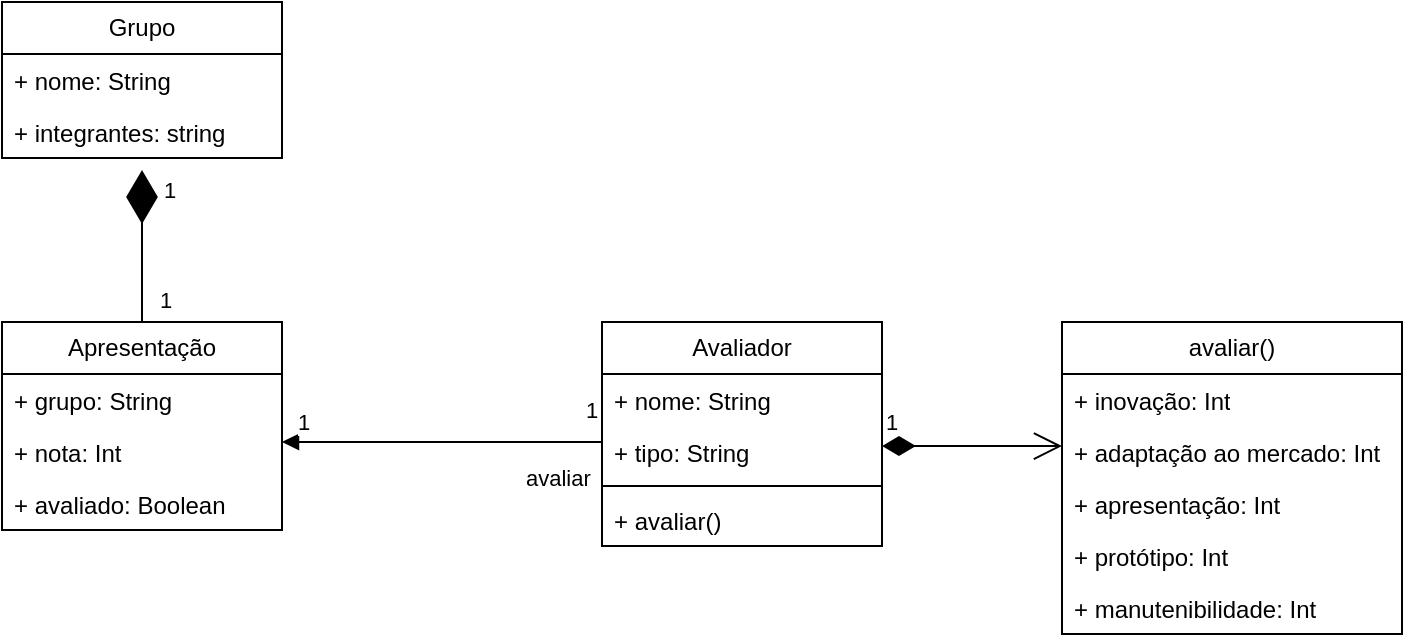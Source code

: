<mxfile version="22.0.6" type="device">
  <diagram id="C5RBs43oDa-KdzZeNtuy" name="Page-1">
    <mxGraphModel dx="1050" dy="534" grid="1" gridSize="10" guides="1" tooltips="1" connect="1" arrows="1" fold="1" page="1" pageScale="1" pageWidth="827" pageHeight="1169" math="0" shadow="0">
      <root>
        <mxCell id="WIyWlLk6GJQsqaUBKTNV-0" />
        <mxCell id="WIyWlLk6GJQsqaUBKTNV-1" parent="WIyWlLk6GJQsqaUBKTNV-0" />
        <mxCell id="KAsOcNkNeiP0gobMNajb-16" value="Grupo" style="swimlane;fontStyle=0;childLayout=stackLayout;horizontal=1;startSize=26;fillColor=none;horizontalStack=0;resizeParent=1;resizeParentMax=0;resizeLast=0;collapsible=1;marginBottom=0;whiteSpace=wrap;html=1;" parent="WIyWlLk6GJQsqaUBKTNV-1" vertex="1">
          <mxGeometry x="100" y="90" width="140" height="78" as="geometry" />
        </mxCell>
        <mxCell id="KAsOcNkNeiP0gobMNajb-17" value="+ nome: String" style="text;strokeColor=none;fillColor=none;align=left;verticalAlign=top;spacingLeft=4;spacingRight=4;overflow=hidden;rotatable=0;points=[[0,0.5],[1,0.5]];portConstraint=eastwest;whiteSpace=wrap;html=1;" parent="KAsOcNkNeiP0gobMNajb-16" vertex="1">
          <mxGeometry y="26" width="140" height="26" as="geometry" />
        </mxCell>
        <mxCell id="KAsOcNkNeiP0gobMNajb-18" value="+ integrantes: string" style="text;strokeColor=none;fillColor=none;align=left;verticalAlign=top;spacingLeft=4;spacingRight=4;overflow=hidden;rotatable=0;points=[[0,0.5],[1,0.5]];portConstraint=eastwest;whiteSpace=wrap;html=1;" parent="KAsOcNkNeiP0gobMNajb-16" vertex="1">
          <mxGeometry y="52" width="140" height="26" as="geometry" />
        </mxCell>
        <mxCell id="KAsOcNkNeiP0gobMNajb-20" value="Avaliador" style="swimlane;fontStyle=0;childLayout=stackLayout;horizontal=1;startSize=26;fillColor=none;horizontalStack=0;resizeParent=1;resizeParentMax=0;resizeLast=0;collapsible=1;marginBottom=0;whiteSpace=wrap;html=1;" parent="WIyWlLk6GJQsqaUBKTNV-1" vertex="1">
          <mxGeometry x="400" y="250" width="140" height="112" as="geometry" />
        </mxCell>
        <mxCell id="KAsOcNkNeiP0gobMNajb-22" value="+ nome: String" style="text;strokeColor=none;fillColor=none;align=left;verticalAlign=top;spacingLeft=4;spacingRight=4;overflow=hidden;rotatable=0;points=[[0,0.5],[1,0.5]];portConstraint=eastwest;whiteSpace=wrap;html=1;" parent="KAsOcNkNeiP0gobMNajb-20" vertex="1">
          <mxGeometry y="26" width="140" height="26" as="geometry" />
        </mxCell>
        <mxCell id="KAsOcNkNeiP0gobMNajb-21" value="+ tipo: String" style="text;strokeColor=none;fillColor=none;align=left;verticalAlign=top;spacingLeft=4;spacingRight=4;overflow=hidden;rotatable=0;points=[[0,0.5],[1,0.5]];portConstraint=eastwest;whiteSpace=wrap;html=1;" parent="KAsOcNkNeiP0gobMNajb-20" vertex="1">
          <mxGeometry y="52" width="140" height="26" as="geometry" />
        </mxCell>
        <mxCell id="p8aW45u89uvf0eI2kwBT-0" value="" style="line;strokeWidth=1;fillColor=none;align=left;verticalAlign=middle;spacingTop=-1;spacingLeft=3;spacingRight=3;rotatable=0;labelPosition=right;points=[];portConstraint=eastwest;strokeColor=inherit;" parent="KAsOcNkNeiP0gobMNajb-20" vertex="1">
          <mxGeometry y="78" width="140" height="8" as="geometry" />
        </mxCell>
        <mxCell id="KAsOcNkNeiP0gobMNajb-23" value="+ avaliar()" style="text;strokeColor=none;fillColor=none;align=left;verticalAlign=top;spacingLeft=4;spacingRight=4;overflow=hidden;rotatable=0;points=[[0,0.5],[1,0.5]];portConstraint=eastwest;whiteSpace=wrap;html=1;" parent="KAsOcNkNeiP0gobMNajb-20" vertex="1">
          <mxGeometry y="86" width="140" height="26" as="geometry" />
        </mxCell>
        <mxCell id="KAsOcNkNeiP0gobMNajb-24" value="Apresentação" style="swimlane;fontStyle=0;childLayout=stackLayout;horizontal=1;startSize=26;fillColor=none;horizontalStack=0;resizeParent=1;resizeParentMax=0;resizeLast=0;collapsible=1;marginBottom=0;whiteSpace=wrap;html=1;" parent="WIyWlLk6GJQsqaUBKTNV-1" vertex="1">
          <mxGeometry x="100" y="250" width="140" height="104" as="geometry" />
        </mxCell>
        <mxCell id="KAsOcNkNeiP0gobMNajb-25" value="+ grupo: String" style="text;strokeColor=none;fillColor=none;align=left;verticalAlign=top;spacingLeft=4;spacingRight=4;overflow=hidden;rotatable=0;points=[[0,0.5],[1,0.5]];portConstraint=eastwest;whiteSpace=wrap;html=1;" parent="KAsOcNkNeiP0gobMNajb-24" vertex="1">
          <mxGeometry y="26" width="140" height="26" as="geometry" />
        </mxCell>
        <mxCell id="KAsOcNkNeiP0gobMNajb-26" value="+ nota: Int" style="text;strokeColor=none;fillColor=none;align=left;verticalAlign=top;spacingLeft=4;spacingRight=4;overflow=hidden;rotatable=0;points=[[0,0.5],[1,0.5]];portConstraint=eastwest;whiteSpace=wrap;html=1;" parent="KAsOcNkNeiP0gobMNajb-24" vertex="1">
          <mxGeometry y="52" width="140" height="26" as="geometry" />
        </mxCell>
        <mxCell id="KAsOcNkNeiP0gobMNajb-27" value="+ avaliado: Boolean" style="text;strokeColor=none;fillColor=none;align=left;verticalAlign=top;spacingLeft=4;spacingRight=4;overflow=hidden;rotatable=0;points=[[0,0.5],[1,0.5]];portConstraint=eastwest;whiteSpace=wrap;html=1;" parent="KAsOcNkNeiP0gobMNajb-24" vertex="1">
          <mxGeometry y="78" width="140" height="26" as="geometry" />
        </mxCell>
        <mxCell id="KAsOcNkNeiP0gobMNajb-29" value="" style="endArrow=diamondThin;endFill=1;endSize=24;html=1;rounded=0;exitX=0.5;exitY=0;exitDx=0;exitDy=0;" parent="WIyWlLk6GJQsqaUBKTNV-1" source="KAsOcNkNeiP0gobMNajb-24" edge="1">
          <mxGeometry width="160" relative="1" as="geometry">
            <mxPoint x="140" y="230" as="sourcePoint" />
            <mxPoint x="170" y="174" as="targetPoint" />
          </mxGeometry>
        </mxCell>
        <mxCell id="KAsOcNkNeiP0gobMNajb-34" value="avaliar" style="endArrow=block;endFill=1;html=1;edgeStyle=orthogonalEdgeStyle;align=left;verticalAlign=top;rounded=0;exitX=0;exitY=0.308;exitDx=0;exitDy=0;exitPerimeter=0;" parent="WIyWlLk6GJQsqaUBKTNV-1" source="KAsOcNkNeiP0gobMNajb-21" edge="1">
          <mxGeometry x="-0.502" y="5" relative="1" as="geometry">
            <mxPoint x="390" y="300" as="sourcePoint" />
            <mxPoint x="240" y="310" as="targetPoint" />
            <mxPoint as="offset" />
          </mxGeometry>
        </mxCell>
        <mxCell id="KAsOcNkNeiP0gobMNajb-35" value="1" style="edgeLabel;resizable=0;html=1;align=left;verticalAlign=bottom;" parent="KAsOcNkNeiP0gobMNajb-34" connectable="0" vertex="1">
          <mxGeometry x="-1" relative="1" as="geometry">
            <mxPoint x="-10" y="-8" as="offset" />
          </mxGeometry>
        </mxCell>
        <mxCell id="KAsOcNkNeiP0gobMNajb-37" value="1" style="edgeLabel;resizable=0;html=1;align=left;verticalAlign=bottom;" parent="WIyWlLk6GJQsqaUBKTNV-1" connectable="0" vertex="1">
          <mxGeometry x="400" y="312.008" as="geometry">
            <mxPoint x="-154" y="-4" as="offset" />
          </mxGeometry>
        </mxCell>
        <mxCell id="KAsOcNkNeiP0gobMNajb-38" value="1" style="edgeLabel;resizable=0;html=1;align=left;verticalAlign=bottom;" parent="WIyWlLk6GJQsqaUBKTNV-1" connectable="0" vertex="1">
          <mxGeometry x="414" y="329.998" as="geometry">
            <mxPoint x="-235" y="-137" as="offset" />
          </mxGeometry>
        </mxCell>
        <mxCell id="KAsOcNkNeiP0gobMNajb-39" value="1" style="edgeLabel;resizable=0;html=1;align=left;verticalAlign=bottom;" parent="WIyWlLk6GJQsqaUBKTNV-1" connectable="0" vertex="1">
          <mxGeometry x="420" y="339.998" as="geometry">
            <mxPoint x="-243" y="-92" as="offset" />
          </mxGeometry>
        </mxCell>
        <mxCell id="p8aW45u89uvf0eI2kwBT-1" value="avaliar()" style="swimlane;fontStyle=0;childLayout=stackLayout;horizontal=1;startSize=26;fillColor=none;horizontalStack=0;resizeParent=1;resizeParentMax=0;resizeLast=0;collapsible=1;marginBottom=0;whiteSpace=wrap;html=1;" parent="WIyWlLk6GJQsqaUBKTNV-1" vertex="1">
          <mxGeometry x="630" y="250" width="170" height="156" as="geometry" />
        </mxCell>
        <mxCell id="p8aW45u89uvf0eI2kwBT-2" value="+ inovação: Int" style="text;strokeColor=none;fillColor=none;align=left;verticalAlign=top;spacingLeft=4;spacingRight=4;overflow=hidden;rotatable=0;points=[[0,0.5],[1,0.5]];portConstraint=eastwest;whiteSpace=wrap;html=1;" parent="p8aW45u89uvf0eI2kwBT-1" vertex="1">
          <mxGeometry y="26" width="170" height="26" as="geometry" />
        </mxCell>
        <mxCell id="p8aW45u89uvf0eI2kwBT-3" value="+ adaptação ao mercado: Int" style="text;strokeColor=none;fillColor=none;align=left;verticalAlign=top;spacingLeft=4;spacingRight=4;overflow=hidden;rotatable=0;points=[[0,0.5],[1,0.5]];portConstraint=eastwest;whiteSpace=wrap;html=1;" parent="p8aW45u89uvf0eI2kwBT-1" vertex="1">
          <mxGeometry y="52" width="170" height="26" as="geometry" />
        </mxCell>
        <mxCell id="p8aW45u89uvf0eI2kwBT-4" value="+ apresentação: Int" style="text;strokeColor=none;fillColor=none;align=left;verticalAlign=top;spacingLeft=4;spacingRight=4;overflow=hidden;rotatable=0;points=[[0,0.5],[1,0.5]];portConstraint=eastwest;whiteSpace=wrap;html=1;" parent="p8aW45u89uvf0eI2kwBT-1" vertex="1">
          <mxGeometry y="78" width="170" height="26" as="geometry" />
        </mxCell>
        <mxCell id="p8aW45u89uvf0eI2kwBT-5" value="+ protótipo: Int" style="text;strokeColor=none;fillColor=none;align=left;verticalAlign=top;spacingLeft=4;spacingRight=4;overflow=hidden;rotatable=0;points=[[0,0.5],[1,0.5]];portConstraint=eastwest;whiteSpace=wrap;html=1;" parent="p8aW45u89uvf0eI2kwBT-1" vertex="1">
          <mxGeometry y="104" width="170" height="26" as="geometry" />
        </mxCell>
        <mxCell id="p8aW45u89uvf0eI2kwBT-6" value="+ manutenibilidade: Int" style="text;strokeColor=none;fillColor=none;align=left;verticalAlign=top;spacingLeft=4;spacingRight=4;overflow=hidden;rotatable=0;points=[[0,0.5],[1,0.5]];portConstraint=eastwest;whiteSpace=wrap;html=1;" parent="p8aW45u89uvf0eI2kwBT-1" vertex="1">
          <mxGeometry y="130" width="170" height="26" as="geometry" />
        </mxCell>
        <mxCell id="UJDUNYebVYrdu3KrOKkt-0" value="1" style="endArrow=open;html=1;endSize=12;startArrow=diamondThin;startSize=14;startFill=1;edgeStyle=orthogonalEdgeStyle;align=left;verticalAlign=bottom;rounded=0;" edge="1" parent="WIyWlLk6GJQsqaUBKTNV-1">
          <mxGeometry x="-1" y="3" relative="1" as="geometry">
            <mxPoint x="540" y="312.01" as="sourcePoint" />
            <mxPoint x="630" y="312.01" as="targetPoint" />
          </mxGeometry>
        </mxCell>
      </root>
    </mxGraphModel>
  </diagram>
</mxfile>
